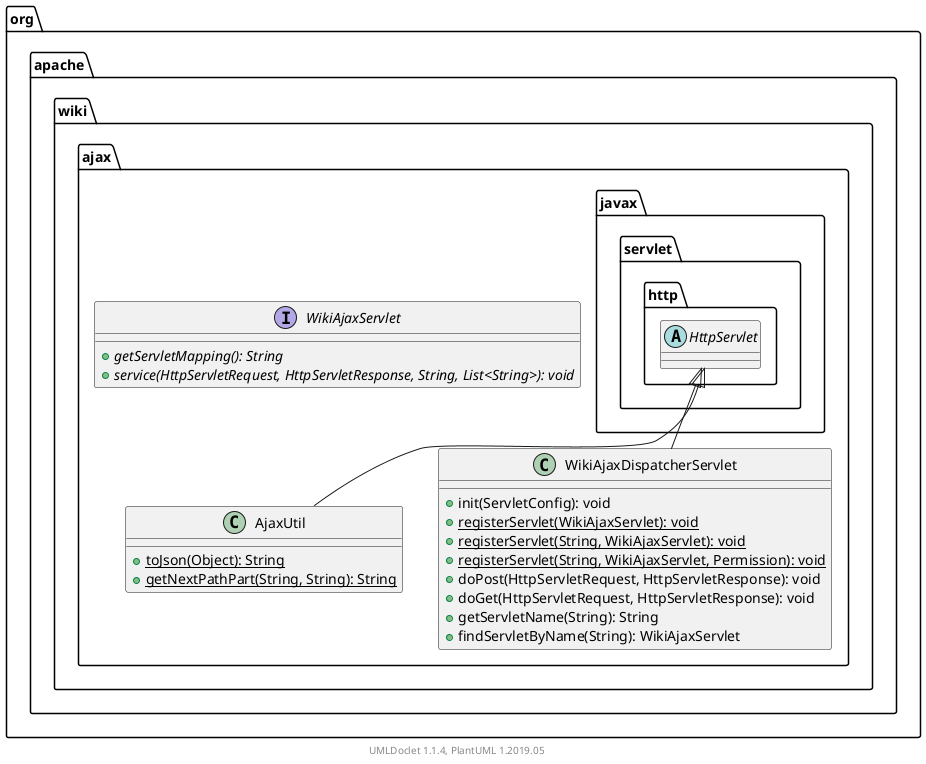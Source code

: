 @startuml

    namespace org.apache.wiki.ajax {

        interface WikiAjaxServlet [[WikiAjaxServlet.html]] {
            {abstract} +getServletMapping(): String
            {abstract} +service(HttpServletRequest, HttpServletResponse, String, List<String>): void
        }

        class AjaxUtil [[AjaxUtil.html]] {
            {static} +toJson(Object): String
            {static} +getNextPathPart(String, String): String
        }

        class WikiAjaxDispatcherServlet [[WikiAjaxDispatcherServlet.html]] {
            +init(ServletConfig): void
            {static} +registerServlet(WikiAjaxServlet): void
            {static} +registerServlet(String, WikiAjaxServlet): void
            {static} +registerServlet(String, WikiAjaxServlet, Permission): void
            +doPost(HttpServletRequest, HttpServletResponse): void
            +doGet(HttpServletRequest, HttpServletResponse): void
            +getServletName(String): String
            +findServletByName(String): WikiAjaxServlet
        }

        abstract class javax.servlet.http.HttpServlet
        javax.servlet.http.HttpServlet <|-- AjaxUtil

        javax.servlet.http.HttpServlet <|-- WikiAjaxDispatcherServlet

    }


    center footer UMLDoclet 1.1.4, PlantUML 1.2019.05
@enduml
